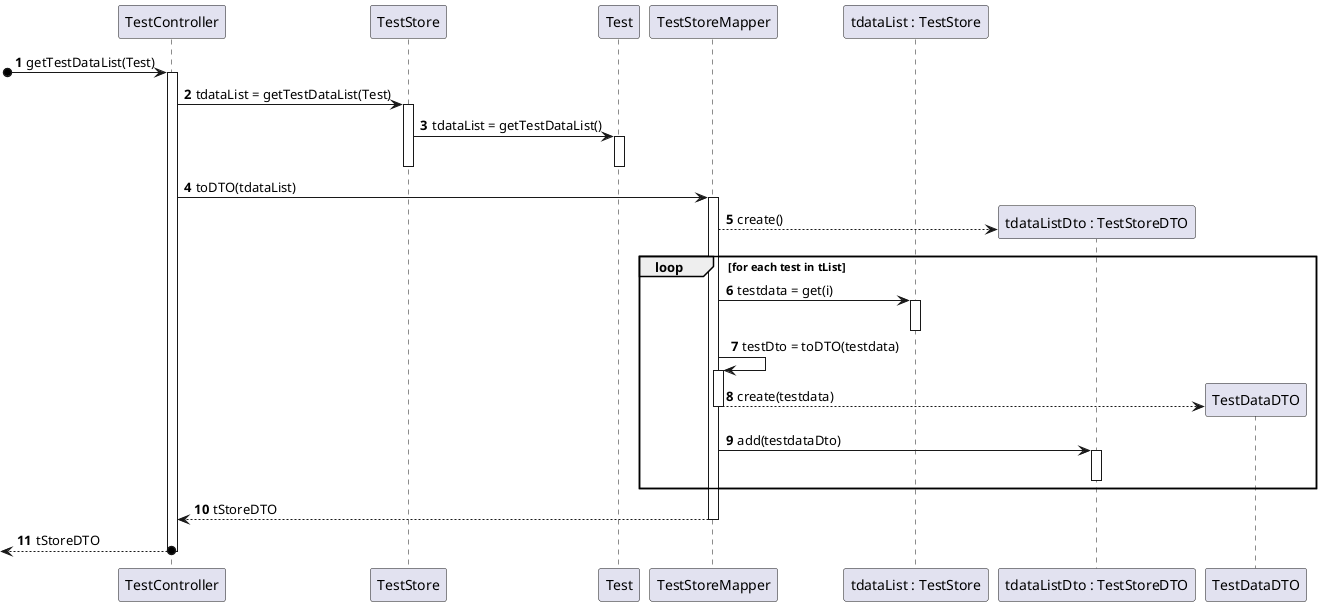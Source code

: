 @startuml
'https://plantuml.com/sequence-diagram
participant "TestController" as ctrl
participant "TestStore" as tStore
participant "Test" as Test
participant "TestStoreMapper" as tStoreMapper
participant "tdataList : TestStore" as tStore1
participant "tdataListDto : TestStoreDTO" as tStoreDTO
participant "TestDataDTO" as tDTO


autonumber

[o-> ctrl: getTestDataList(Test)
activate ctrl
ctrl -> tStore: tdataList = getTestDataList(Test)
activate tStore
tStore -> Test: tdataList = getTestDataList()
activate Test
deactivate Test
deactivate tStore

ctrl -> tStoreMapper: toDTO(tdataList)
activate tStoreMapper
tStoreMapper --> tStoreDTO**: create()
loop for each test in tList
    tStoreMapper -> tStore1: testdata = get(i)
    activate tStore1
    deactivate tStore1
    tStoreMapper -> tStoreMapper: testDto = toDTO(testdata)
    activate tStoreMapper
    tStoreMapper --> tDTO**: create(testdata)
    deactivate tStoreMapper
    tStoreMapper -> tStoreDTO: add(testdataDto)
    activate tStoreDTO
    deactivate tStoreDTO
end
tStoreMapper --> ctrl: tStoreDTO
deactivate tStoreMapper
return tStoreDTO
deactivate ctrl
deactivate tStore
@enduml